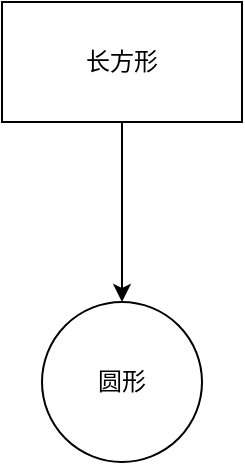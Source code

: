 <mxfile version="21.0.10" type="github"><diagram name="第 1 页" id="0XDI-VkfgNst53e6hnar"><mxGraphModel dx="1434" dy="764" grid="1" gridSize="10" guides="1" tooltips="1" connect="1" arrows="1" fold="1" page="1" pageScale="1" pageWidth="827" pageHeight="1169" math="0" shadow="0"><root><mxCell id="0"/><mxCell id="1" parent="0"/><mxCell id="m5aFNCFy4lQWUMOJ2wwn-5" style="edgeStyle=orthogonalEdgeStyle;rounded=0;orthogonalLoop=1;jettySize=auto;html=1;" edge="1" parent="1" source="m5aFNCFy4lQWUMOJ2wwn-3" target="m5aFNCFy4lQWUMOJ2wwn-4"><mxGeometry relative="1" as="geometry"/></mxCell><mxCell id="m5aFNCFy4lQWUMOJ2wwn-3" value="长方形" style="rounded=0;whiteSpace=wrap;html=1;" vertex="1" parent="1"><mxGeometry x="340" y="180" width="120" height="60" as="geometry"/></mxCell><mxCell id="m5aFNCFy4lQWUMOJ2wwn-4" value="圆形" style="ellipse;whiteSpace=wrap;html=1;aspect=fixed;" vertex="1" parent="1"><mxGeometry x="360" y="330" width="80" height="80" as="geometry"/></mxCell></root></mxGraphModel></diagram></mxfile>